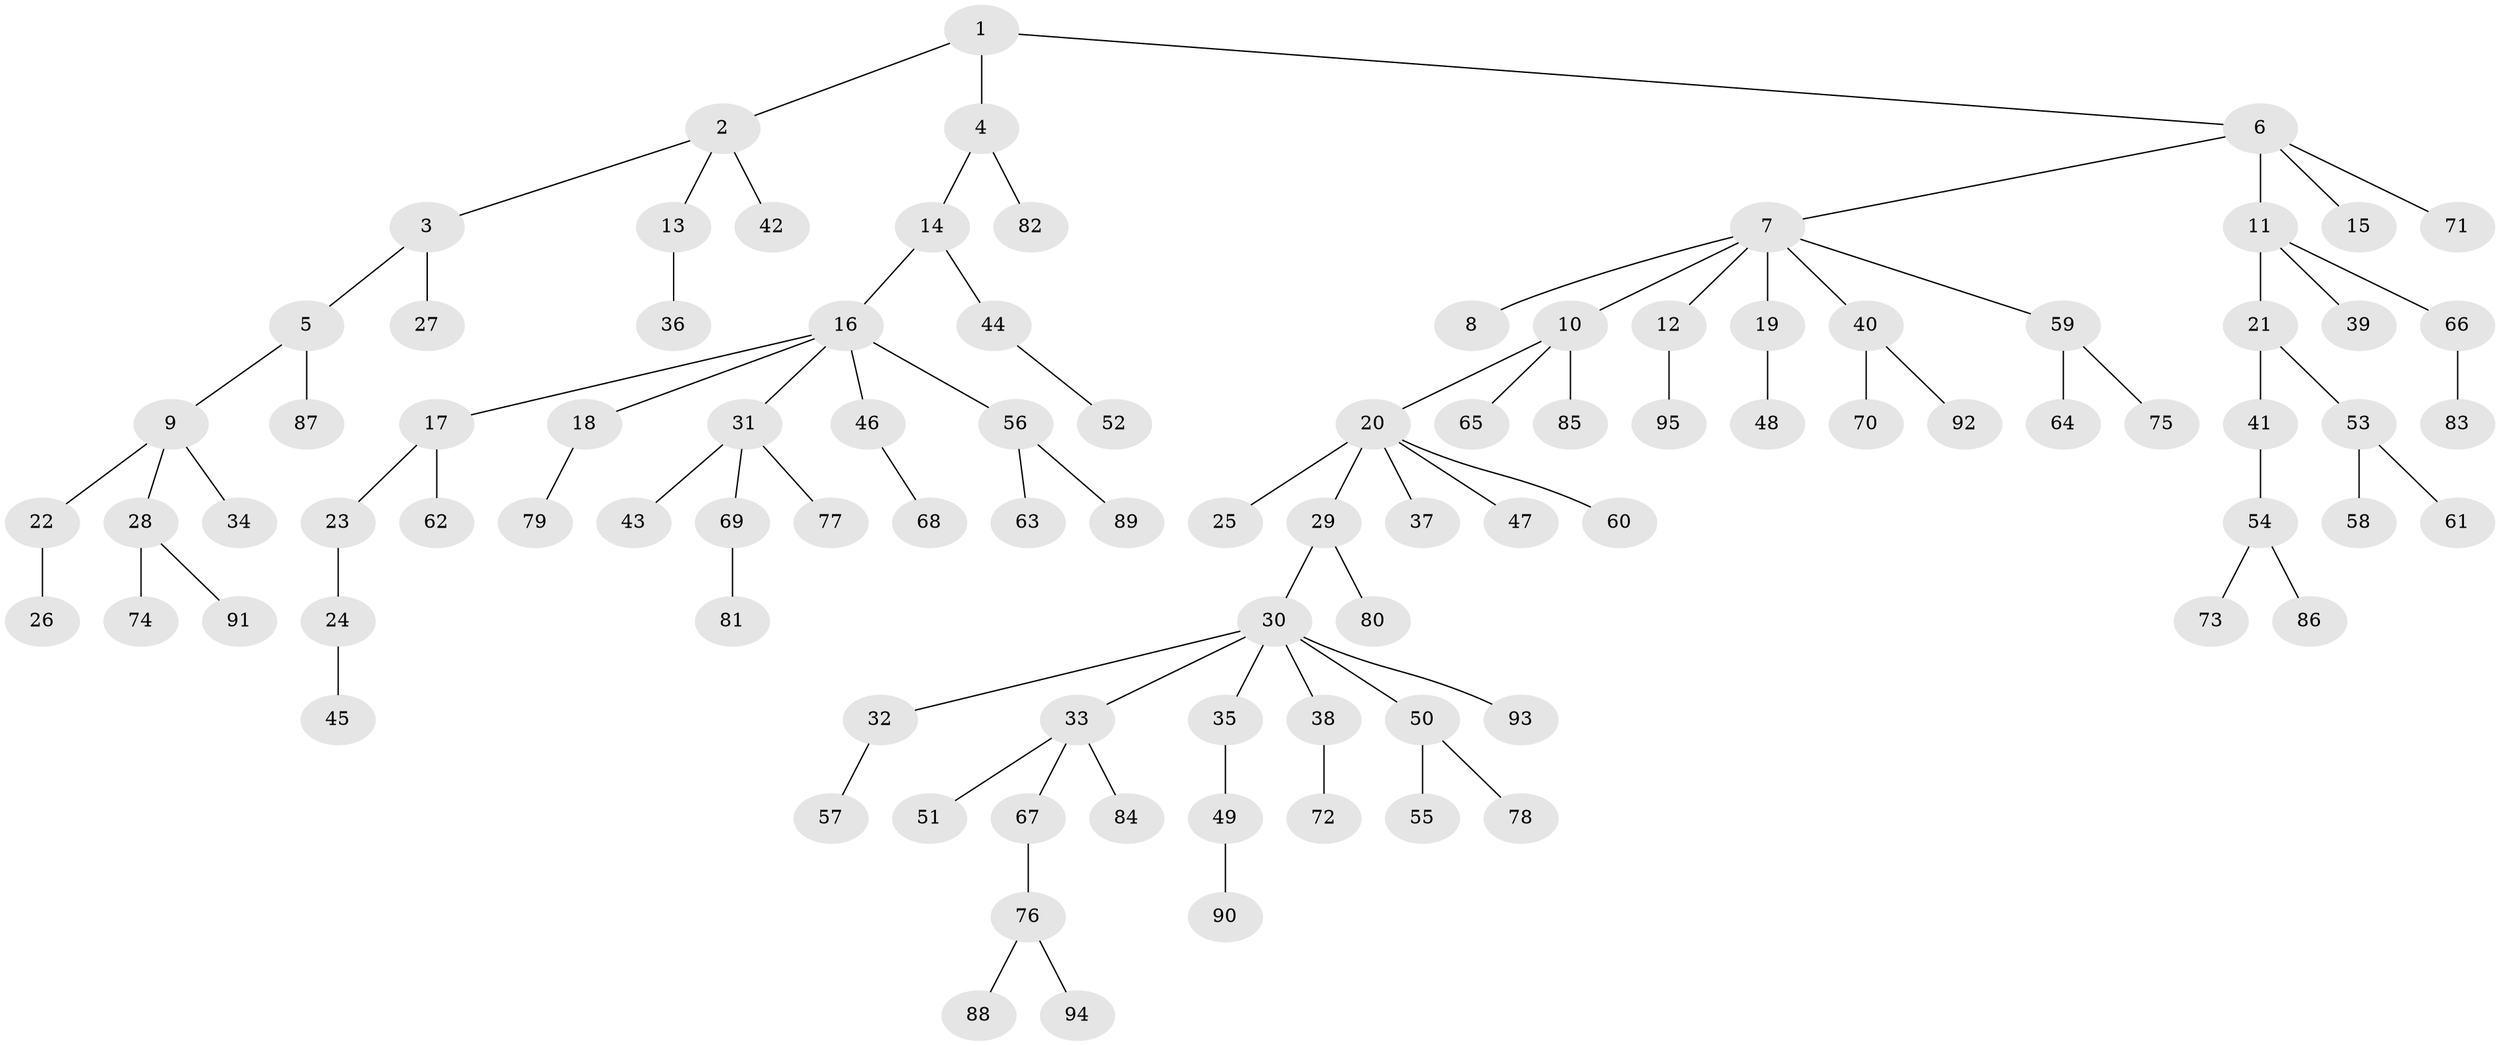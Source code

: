 // coarse degree distribution, {4: 0.0425531914893617, 1: 0.7872340425531915, 3: 0.02127659574468085, 5: 0.02127659574468085, 2: 0.0851063829787234, 21: 0.02127659574468085, 10: 0.02127659574468085}
// Generated by graph-tools (version 1.1) at 2025/55/03/04/25 21:55:38]
// undirected, 95 vertices, 94 edges
graph export_dot {
graph [start="1"]
  node [color=gray90,style=filled];
  1;
  2;
  3;
  4;
  5;
  6;
  7;
  8;
  9;
  10;
  11;
  12;
  13;
  14;
  15;
  16;
  17;
  18;
  19;
  20;
  21;
  22;
  23;
  24;
  25;
  26;
  27;
  28;
  29;
  30;
  31;
  32;
  33;
  34;
  35;
  36;
  37;
  38;
  39;
  40;
  41;
  42;
  43;
  44;
  45;
  46;
  47;
  48;
  49;
  50;
  51;
  52;
  53;
  54;
  55;
  56;
  57;
  58;
  59;
  60;
  61;
  62;
  63;
  64;
  65;
  66;
  67;
  68;
  69;
  70;
  71;
  72;
  73;
  74;
  75;
  76;
  77;
  78;
  79;
  80;
  81;
  82;
  83;
  84;
  85;
  86;
  87;
  88;
  89;
  90;
  91;
  92;
  93;
  94;
  95;
  1 -- 2;
  1 -- 4;
  1 -- 6;
  2 -- 3;
  2 -- 13;
  2 -- 42;
  3 -- 5;
  3 -- 27;
  4 -- 14;
  4 -- 82;
  5 -- 9;
  5 -- 87;
  6 -- 7;
  6 -- 11;
  6 -- 15;
  6 -- 71;
  7 -- 8;
  7 -- 10;
  7 -- 12;
  7 -- 19;
  7 -- 40;
  7 -- 59;
  9 -- 22;
  9 -- 28;
  9 -- 34;
  10 -- 20;
  10 -- 65;
  10 -- 85;
  11 -- 21;
  11 -- 39;
  11 -- 66;
  12 -- 95;
  13 -- 36;
  14 -- 16;
  14 -- 44;
  16 -- 17;
  16 -- 18;
  16 -- 31;
  16 -- 46;
  16 -- 56;
  17 -- 23;
  17 -- 62;
  18 -- 79;
  19 -- 48;
  20 -- 25;
  20 -- 29;
  20 -- 37;
  20 -- 47;
  20 -- 60;
  21 -- 41;
  21 -- 53;
  22 -- 26;
  23 -- 24;
  24 -- 45;
  28 -- 74;
  28 -- 91;
  29 -- 30;
  29 -- 80;
  30 -- 32;
  30 -- 33;
  30 -- 35;
  30 -- 38;
  30 -- 50;
  30 -- 93;
  31 -- 43;
  31 -- 69;
  31 -- 77;
  32 -- 57;
  33 -- 51;
  33 -- 67;
  33 -- 84;
  35 -- 49;
  38 -- 72;
  40 -- 70;
  40 -- 92;
  41 -- 54;
  44 -- 52;
  46 -- 68;
  49 -- 90;
  50 -- 55;
  50 -- 78;
  53 -- 58;
  53 -- 61;
  54 -- 73;
  54 -- 86;
  56 -- 63;
  56 -- 89;
  59 -- 64;
  59 -- 75;
  66 -- 83;
  67 -- 76;
  69 -- 81;
  76 -- 88;
  76 -- 94;
}
